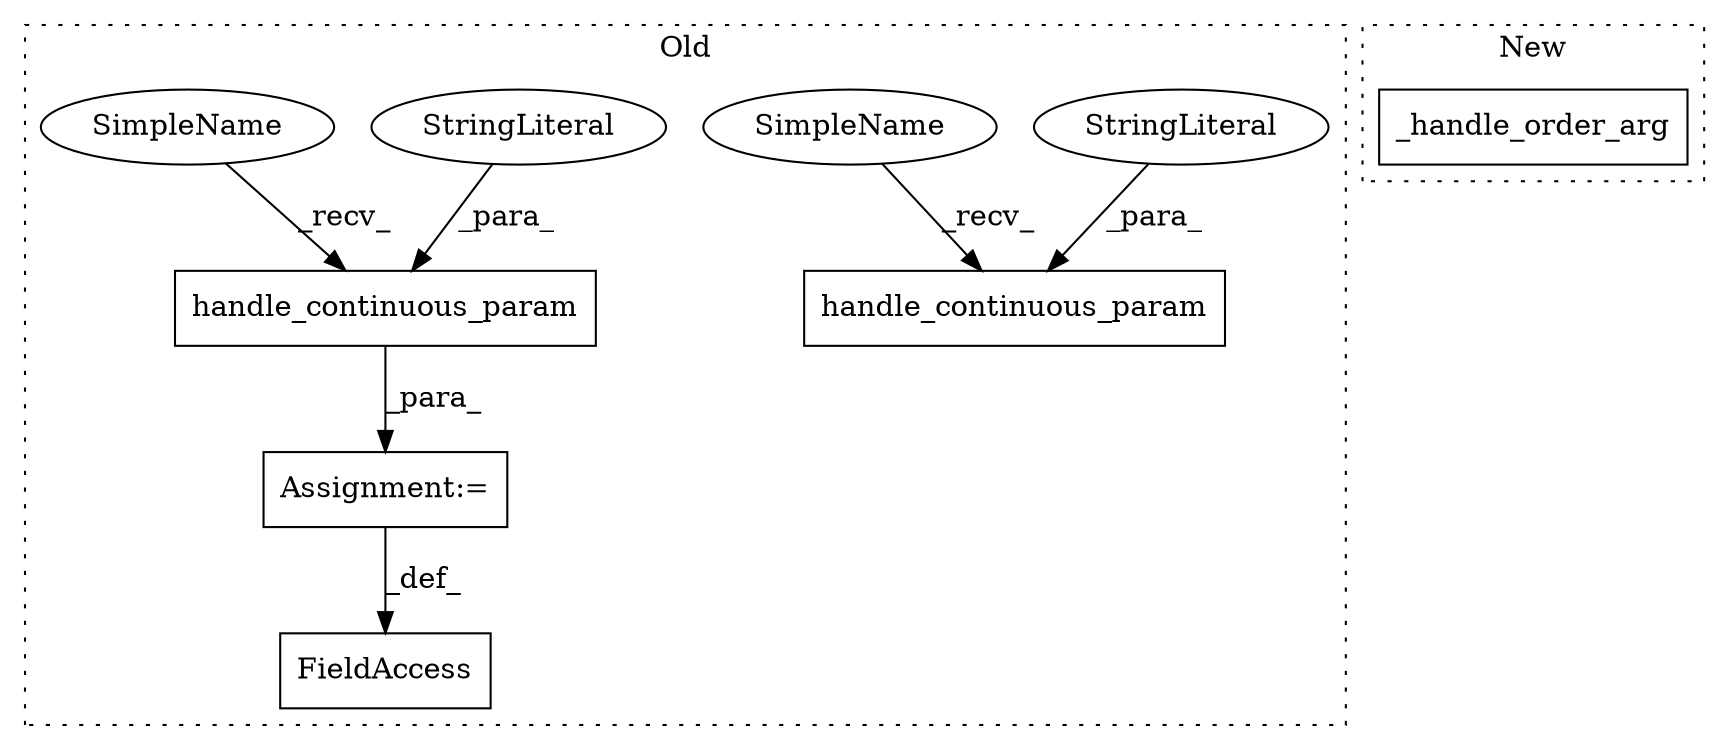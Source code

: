 digraph G {
subgraph cluster0 {
1 [label="handle_continuous_param" a="32" s="3147,3202" l="24,1" shape="box"];
3 [label="StringLiteral" a="45" s="3186" l="16" shape="ellipse"];
4 [label="FieldAccess" a="22" s="3116" l="19" shape="box"];
5 [label="Assignment:=" a="7" s="3135" l="1" shape="box"];
6 [label="handle_continuous_param" a="32" s="3434,3493" l="24,1" shape="box"];
7 [label="StringLiteral" a="45" s="3475" l="18" shape="ellipse"];
8 [label="SimpleName" a="42" s="3423" l="10" shape="ellipse"];
9 [label="SimpleName" a="42" s="3136" l="10" shape="ellipse"];
label = "Old";
style="dotted";
}
subgraph cluster1 {
2 [label="_handle_order_arg" a="32" s="21865,21896" l="18,1" shape="box"];
label = "New";
style="dotted";
}
1 -> 5 [label="_para_"];
3 -> 1 [label="_para_"];
5 -> 4 [label="_def_"];
7 -> 6 [label="_para_"];
8 -> 6 [label="_recv_"];
9 -> 1 [label="_recv_"];
}